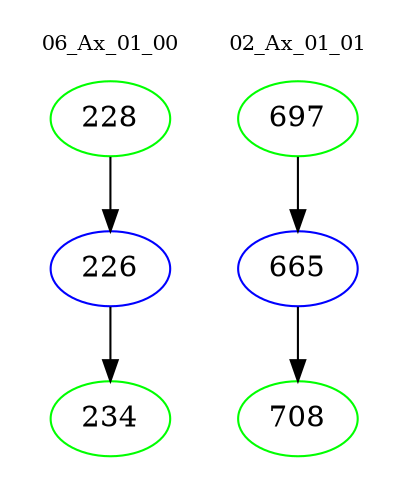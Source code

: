 digraph{
subgraph cluster_0 {
color = white
label = "06_Ax_01_00";
fontsize=10;
T0_228 [label="228", color="green"]
T0_228 -> T0_226 [color="black"]
T0_226 [label="226", color="blue"]
T0_226 -> T0_234 [color="black"]
T0_234 [label="234", color="green"]
}
subgraph cluster_1 {
color = white
label = "02_Ax_01_01";
fontsize=10;
T1_697 [label="697", color="green"]
T1_697 -> T1_665 [color="black"]
T1_665 [label="665", color="blue"]
T1_665 -> T1_708 [color="black"]
T1_708 [label="708", color="green"]
}
}
